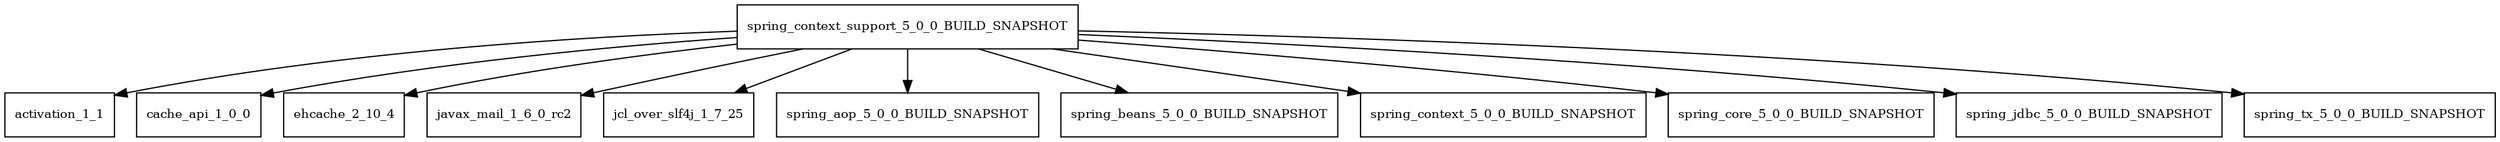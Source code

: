 digraph spring_context_support_5_0_0_BUILD_SNAPSHOT_dependencies {
  node [shape = box, fontsize=10.0];
  spring_context_support_5_0_0_BUILD_SNAPSHOT -> activation_1_1;
  spring_context_support_5_0_0_BUILD_SNAPSHOT -> cache_api_1_0_0;
  spring_context_support_5_0_0_BUILD_SNAPSHOT -> ehcache_2_10_4;
  spring_context_support_5_0_0_BUILD_SNAPSHOT -> javax_mail_1_6_0_rc2;
  spring_context_support_5_0_0_BUILD_SNAPSHOT -> jcl_over_slf4j_1_7_25;
  spring_context_support_5_0_0_BUILD_SNAPSHOT -> spring_aop_5_0_0_BUILD_SNAPSHOT;
  spring_context_support_5_0_0_BUILD_SNAPSHOT -> spring_beans_5_0_0_BUILD_SNAPSHOT;
  spring_context_support_5_0_0_BUILD_SNAPSHOT -> spring_context_5_0_0_BUILD_SNAPSHOT;
  spring_context_support_5_0_0_BUILD_SNAPSHOT -> spring_core_5_0_0_BUILD_SNAPSHOT;
  spring_context_support_5_0_0_BUILD_SNAPSHOT -> spring_jdbc_5_0_0_BUILD_SNAPSHOT;
  spring_context_support_5_0_0_BUILD_SNAPSHOT -> spring_tx_5_0_0_BUILD_SNAPSHOT;
}
